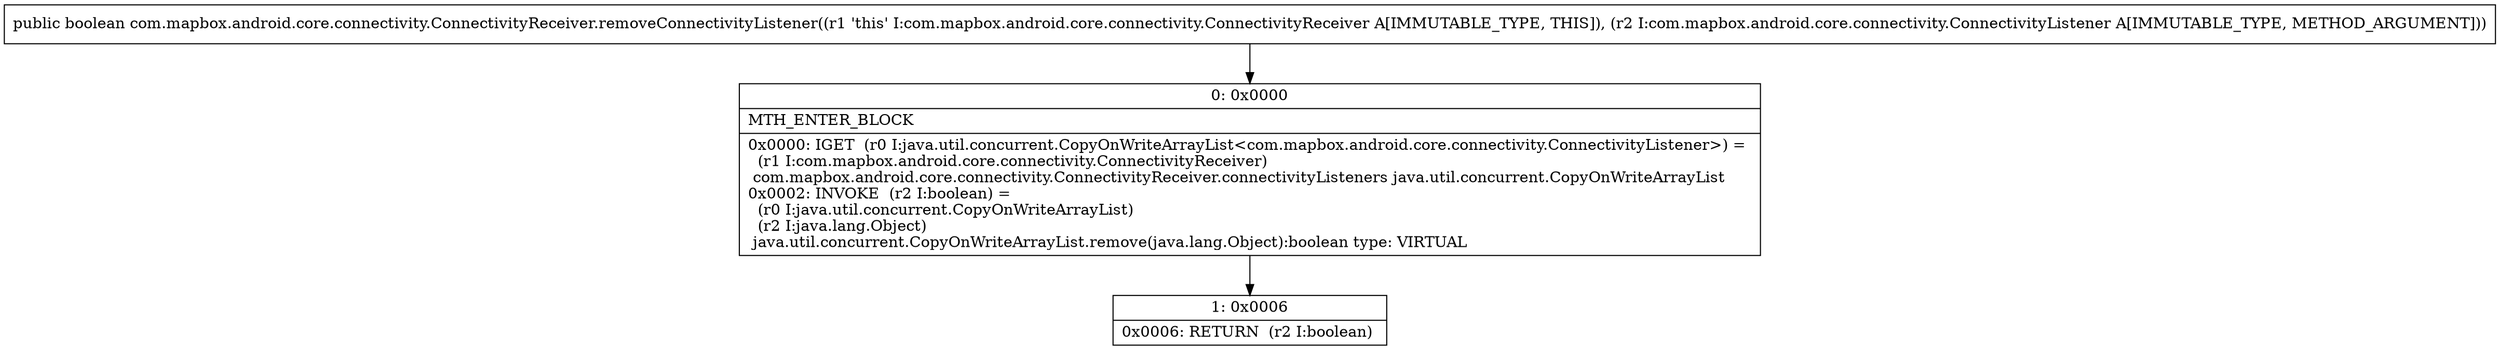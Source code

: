 digraph "CFG forcom.mapbox.android.core.connectivity.ConnectivityReceiver.removeConnectivityListener(Lcom\/mapbox\/android\/core\/connectivity\/ConnectivityListener;)Z" {
Node_0 [shape=record,label="{0\:\ 0x0000|MTH_ENTER_BLOCK\l|0x0000: IGET  (r0 I:java.util.concurrent.CopyOnWriteArrayList\<com.mapbox.android.core.connectivity.ConnectivityListener\>) = \l  (r1 I:com.mapbox.android.core.connectivity.ConnectivityReceiver)\l com.mapbox.android.core.connectivity.ConnectivityReceiver.connectivityListeners java.util.concurrent.CopyOnWriteArrayList \l0x0002: INVOKE  (r2 I:boolean) = \l  (r0 I:java.util.concurrent.CopyOnWriteArrayList)\l  (r2 I:java.lang.Object)\l java.util.concurrent.CopyOnWriteArrayList.remove(java.lang.Object):boolean type: VIRTUAL \l}"];
Node_1 [shape=record,label="{1\:\ 0x0006|0x0006: RETURN  (r2 I:boolean) \l}"];
MethodNode[shape=record,label="{public boolean com.mapbox.android.core.connectivity.ConnectivityReceiver.removeConnectivityListener((r1 'this' I:com.mapbox.android.core.connectivity.ConnectivityReceiver A[IMMUTABLE_TYPE, THIS]), (r2 I:com.mapbox.android.core.connectivity.ConnectivityListener A[IMMUTABLE_TYPE, METHOD_ARGUMENT])) }"];
MethodNode -> Node_0;
Node_0 -> Node_1;
}

